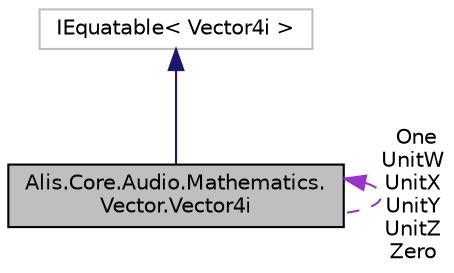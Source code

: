 digraph "Alis.Core.Audio.Mathematics.Vector.Vector4i"
{
 // LATEX_PDF_SIZE
  edge [fontname="Helvetica",fontsize="10",labelfontname="Helvetica",labelfontsize="10"];
  node [fontname="Helvetica",fontsize="10",shape=record];
  Node1 [label="Alis.Core.Audio.Mathematics.\lVector.Vector4i",height=0.2,width=0.4,color="black", fillcolor="grey75", style="filled", fontcolor="black",tooltip="Represents a 4D vector using four 32-bit integer numbers."];
  Node2 -> Node1 [dir="back",color="midnightblue",fontsize="10",style="solid",fontname="Helvetica"];
  Node2 [label="IEquatable\< Vector4i \>",height=0.2,width=0.4,color="grey75", fillcolor="white", style="filled",tooltip=" "];
  Node1 -> Node1 [dir="back",color="darkorchid3",fontsize="10",style="dashed",label=" One\nUnitW\nUnitX\nUnitY\nUnitZ\nZero" ,fontname="Helvetica"];
}

